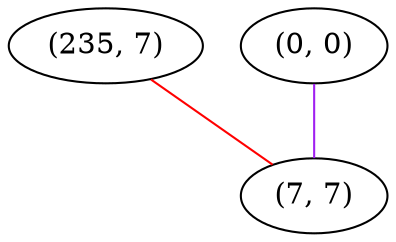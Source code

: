 graph "" {
"(235, 7)";
"(0, 0)";
"(7, 7)";
"(235, 7)" -- "(7, 7)"  [color=red, key=0, weight=1];
"(0, 0)" -- "(7, 7)"  [color=purple, key=0, weight=4];
}

